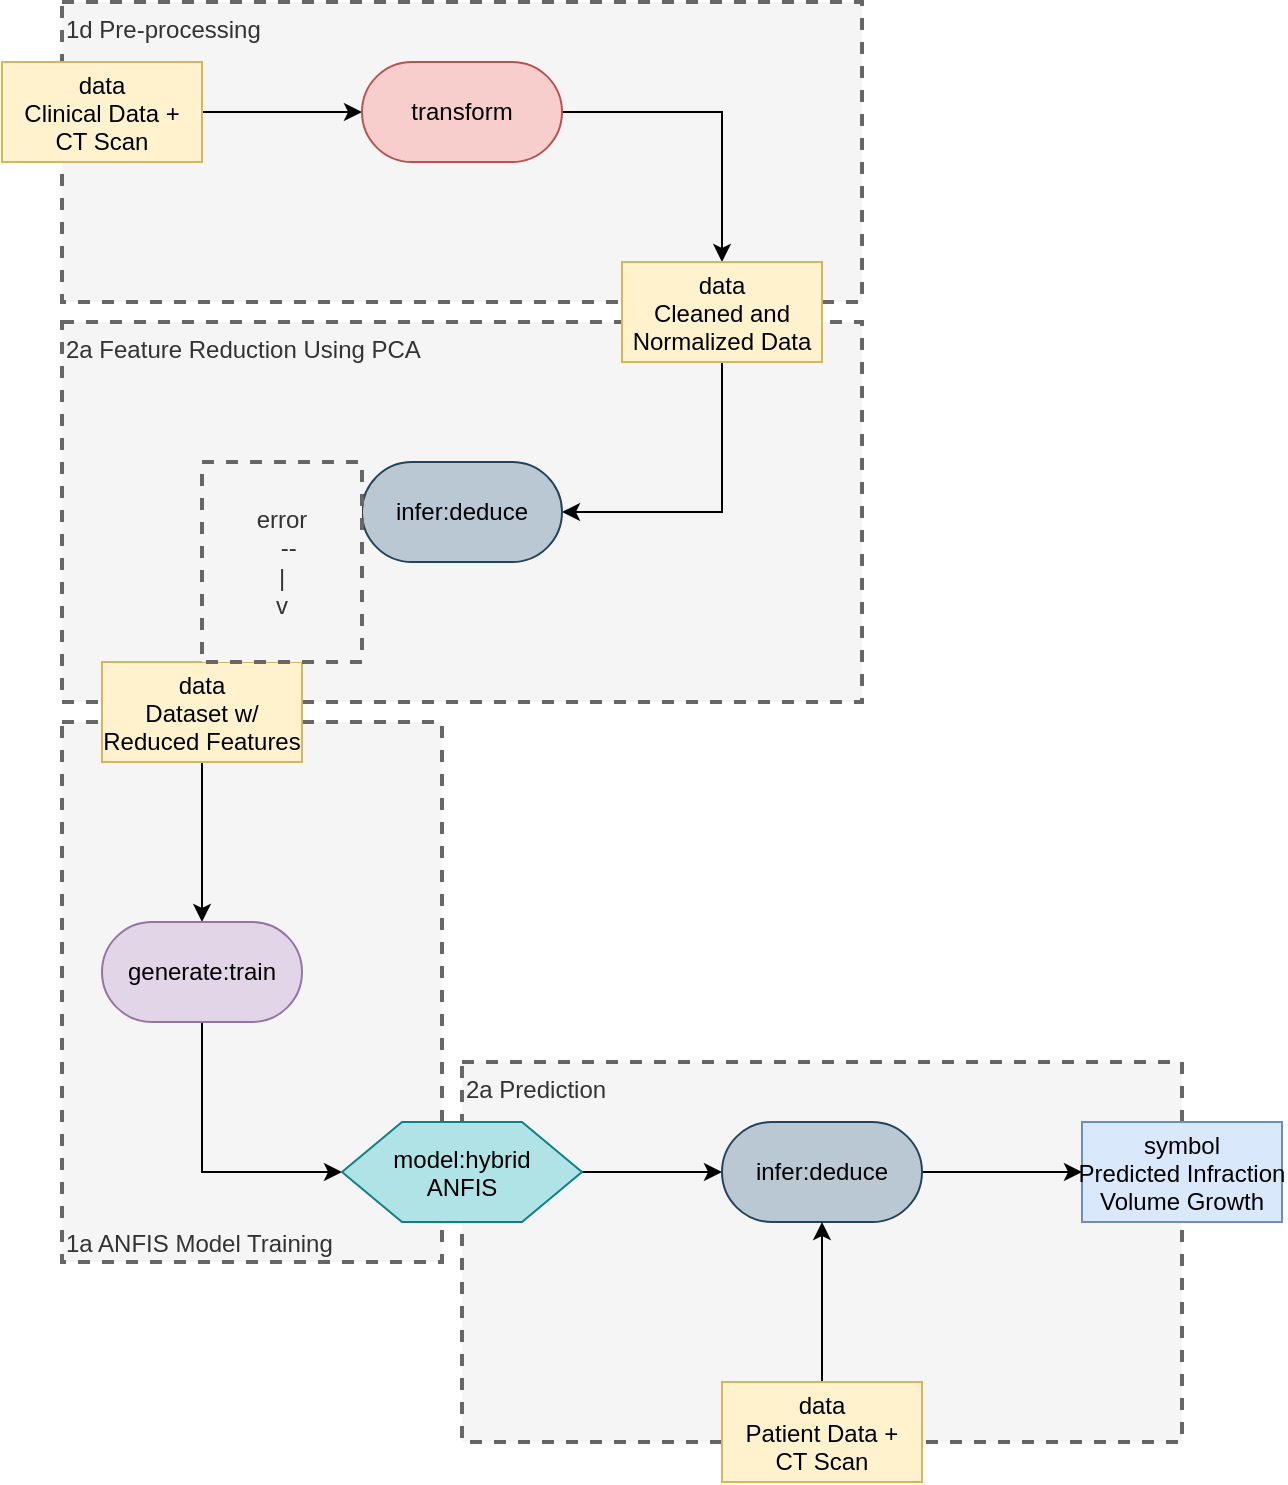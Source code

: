 <mxfile version="27.0.2" pages="2">
  <diagram name="Page-1" id="7meF5i3ERcGCWGk9cTKC">
    <mxGraphModel dx="1209" dy="725" grid="1" gridSize="10" guides="1" tooltips="1" connect="1" arrows="1" fold="1" page="1" pageScale="1" pageWidth="3300" pageHeight="4681" math="0" shadow="0">
      <root>
        <mxCell id="0" />
        <mxCell id="1" parent="0" />
        <mxCell id="yZvimFrY_nlzojKEufp5-29" value="2a Prediction" style="text;html=1;align=left;verticalAlign=top;whiteSpace=wrap;rounded=0;dashed=1;fillColor=#f5f5f5;fontColor=#333333;strokeColor=#666666;strokeWidth=2;" name="text" vertex="1" parent="1">
          <mxGeometry x="570" y="730" width="360" height="190" as="geometry" />
        </mxCell>
        <mxCell id="yZvimFrY_nlzojKEufp5-28" value="1a ANFIS Model Training" style="text;html=1;align=left;verticalAlign=bottom;whiteSpace=wrap;rounded=0;dashed=1;fillColor=#f5f5f5;fontColor=#333333;strokeColor=#666666;strokeWidth=2;" name="text" vertex="1" parent="1">
          <mxGeometry x="370" y="560" width="190" height="270" as="geometry" />
        </mxCell>
        <mxCell id="yZvimFrY_nlzojKEufp5-27" value="2a Feature Reduction Using PCA" style="text;html=1;align=left;verticalAlign=top;whiteSpace=wrap;rounded=0;dashed=1;fillColor=#f5f5f5;fontColor=#333333;strokeColor=#666666;strokeWidth=2;" name="text" vertex="1" parent="1">
          <mxGeometry x="370" y="360" width="400" height="190" as="geometry" />
        </mxCell>
        <mxCell id="yZvimFrY_nlzojKEufp5-26" value="1d Pre-processing" style="text;html=1;align=left;verticalAlign=top;whiteSpace=wrap;rounded=0;dashed=1;fillColor=#f5f5f5;fontColor=#333333;strokeColor=#666666;strokeWidth=2;" name="text" vertex="1" parent="1">
          <mxGeometry x="370" y="200" width="400" height="150" as="geometry" />
        </mxCell>
        <mxCell id="yZvimFrY_nlzojKEufp5-3" style="edgeStyle=orthogonalEdgeStyle;rounded=0;orthogonalLoop=1;jettySize=auto;html=1;exitX=1;exitY=0.5;exitDx=0;exitDy=0;entryX=0;entryY=0.5;entryDx=0;entryDy=0;" edge="1" parent="1" source="yZvimFrY_nlzojKEufp5-1" target="yZvimFrY_nlzojKEufp5-2">
          <mxGeometry relative="1" as="geometry" />
        </mxCell>
        <mxCell id="yZvimFrY_nlzojKEufp5-1" value="data&#xa;Clinical Data +&#xa;CT Scan" style="rectangle;fillColor=#fff2cc;strokeColor=#d6b656;" name="data" vertex="1" parent="1">
          <mxGeometry x="340" y="230" width="100" height="50" as="geometry" />
        </mxCell>
        <mxCell id="yZvimFrY_nlzojKEufp5-5" style="edgeStyle=orthogonalEdgeStyle;rounded=0;orthogonalLoop=1;jettySize=auto;html=1;exitX=1;exitY=0.5;exitDx=0;exitDy=0;entryX=0.5;entryY=0;entryDx=0;entryDy=0;" edge="1" parent="1" source="yZvimFrY_nlzojKEufp5-2" target="yZvimFrY_nlzojKEufp5-4">
          <mxGeometry relative="1" as="geometry" />
        </mxCell>
        <mxCell id="yZvimFrY_nlzojKEufp5-2" value="transform" style="rounded=1;whiteSpace=wrap;html=1;arcSize=50;fillColor=#f8cecc;strokeColor=#b85450;" name="transform" vertex="1" parent="1">
          <mxGeometry x="520" y="230" width="100" height="50" as="geometry" />
        </mxCell>
        <mxCell id="yZvimFrY_nlzojKEufp5-7" style="edgeStyle=orthogonalEdgeStyle;rounded=0;orthogonalLoop=1;jettySize=auto;html=1;exitX=0.5;exitY=1;exitDx=0;exitDy=0;entryX=1;entryY=0.5;entryDx=0;entryDy=0;" edge="1" parent="1" source="yZvimFrY_nlzojKEufp5-4" target="yZvimFrY_nlzojKEufp5-6">
          <mxGeometry relative="1" as="geometry" />
        </mxCell>
        <mxCell id="yZvimFrY_nlzojKEufp5-4" value="data&#xa;Cleaned and&#xa;Normalized Data" style="rectangle;fillColor=#fff2cc;strokeColor=#d6b656;" name="data" vertex="1" parent="1">
          <mxGeometry x="650" y="330" width="100" height="50" as="geometry" />
        </mxCell>
        <mxCell id="yZvimFrY_nlzojKEufp5-6" value="infer:deduce" style="rounded=1;whiteSpace=wrap;html=1;arcSize=50;fillColor=#bac8d3;strokeColor=#23445d;" name="infer:deduce" vertex="1" parent="1">
          <mxGeometry x="520" y="430" width="100" height="50" as="geometry" />
        </mxCell>
        <mxCell id="yZvimFrY_nlzojKEufp5-12" style="edgeStyle=orthogonalEdgeStyle;rounded=0;orthogonalLoop=1;jettySize=auto;html=1;exitX=0.5;exitY=1;exitDx=0;exitDy=0;entryX=0.5;entryY=0;entryDx=0;entryDy=0;" edge="1" parent="1" source="yZvimFrY_nlzojKEufp5-8" target="yZvimFrY_nlzojKEufp5-11">
          <mxGeometry relative="1" as="geometry" />
        </mxCell>
        <mxCell id="yZvimFrY_nlzojKEufp5-8" value="data&#xa;Dataset w/&#xa;Reduced Features" style="rectangle;fillColor=#fff2cc;strokeColor=#d6b656;" name="data" vertex="1" parent="1">
          <mxGeometry x="390" y="530" width="100" height="50" as="geometry" />
        </mxCell>
        <mxCell id="yZvimFrY_nlzojKEufp5-10" value="&lt;div&gt;error&lt;/div&gt;&lt;div&gt;&amp;nbsp; --&lt;/div&gt;&lt;div&gt;|&lt;/div&gt;&lt;div&gt;v&lt;/div&gt;" style="text;html=1;align=center;verticalAlign=middle;whiteSpace=wrap;rounded=0;dashed=1;fillColor=#f5f5f5;fontColor=#333333;strokeColor=#666666;strokeWidth=2;" name="text" vertex="1" parent="1">
          <mxGeometry x="440" y="430" width="80" height="100" as="geometry" />
        </mxCell>
        <mxCell id="yZvimFrY_nlzojKEufp5-14" style="edgeStyle=orthogonalEdgeStyle;rounded=0;orthogonalLoop=1;jettySize=auto;html=1;exitX=0.5;exitY=1;exitDx=0;exitDy=0;entryX=0;entryY=0.5;entryDx=0;entryDy=0;" edge="1" parent="1" source="yZvimFrY_nlzojKEufp5-11" target="yZvimFrY_nlzojKEufp5-13">
          <mxGeometry relative="1" as="geometry" />
        </mxCell>
        <mxCell id="yZvimFrY_nlzojKEufp5-11" value="generate:train" style="rounded=1;whiteSpace=wrap;html=1;arcSize=50;fillColor=#e1d5e7;strokeColor=#9673a6;" name="generate:train" vertex="1" parent="1">
          <mxGeometry x="390" y="660" width="100" height="50" as="geometry" />
        </mxCell>
        <mxCell id="yZvimFrY_nlzojKEufp5-16" style="edgeStyle=orthogonalEdgeStyle;rounded=0;orthogonalLoop=1;jettySize=auto;html=1;exitX=1;exitY=0.5;exitDx=0;exitDy=0;entryX=0;entryY=0.5;entryDx=0;entryDy=0;" edge="1" parent="1" source="yZvimFrY_nlzojKEufp5-13" target="yZvimFrY_nlzojKEufp5-15">
          <mxGeometry relative="1" as="geometry" />
        </mxCell>
        <mxCell id="yZvimFrY_nlzojKEufp5-13" value="model:hybrid&#xa;ANFIS" style="shape=hexagon;perimeter=hexagonPerimeter2;fillColor=#b0e3e6;strokeColor=#0e8088;" name="model" vertex="1" parent="1">
          <mxGeometry x="510" y="760" width="120" height="50" as="geometry" />
        </mxCell>
        <mxCell id="yZvimFrY_nlzojKEufp5-25" style="edgeStyle=orthogonalEdgeStyle;rounded=0;orthogonalLoop=1;jettySize=auto;html=1;exitX=1;exitY=0.5;exitDx=0;exitDy=0;entryX=0;entryY=0.5;entryDx=0;entryDy=0;" edge="1" parent="1" source="yZvimFrY_nlzojKEufp5-15" target="yZvimFrY_nlzojKEufp5-24">
          <mxGeometry relative="1" as="geometry" />
        </mxCell>
        <mxCell id="yZvimFrY_nlzojKEufp5-15" value="infer:deduce" style="rounded=1;whiteSpace=wrap;html=1;arcSize=50;fillColor=#bac8d3;strokeColor=#23445d;" name="infer:deduce" vertex="1" parent="1">
          <mxGeometry x="700" y="760" width="100" height="50" as="geometry" />
        </mxCell>
        <mxCell id="yZvimFrY_nlzojKEufp5-23" style="edgeStyle=orthogonalEdgeStyle;rounded=0;orthogonalLoop=1;jettySize=auto;html=1;" edge="1" parent="1" source="yZvimFrY_nlzojKEufp5-22" target="yZvimFrY_nlzojKEufp5-15">
          <mxGeometry relative="1" as="geometry" />
        </mxCell>
        <mxCell id="yZvimFrY_nlzojKEufp5-22" value="data&#xa;Patient Data +&#xa;CT Scan" style="rectangle;fillColor=#fff2cc;strokeColor=#d6b656;" name="data" vertex="1" parent="1">
          <mxGeometry x="700" y="890" width="100" height="50" as="geometry" />
        </mxCell>
        <mxCell id="yZvimFrY_nlzojKEufp5-24" value="symbol&#xa;Predicted Infraction&#xa;Volume Growth" style="rectangle;fillColor=#dae8fc;strokeColor=#6c8ebf;" name="symbol" vertex="1" parent="1">
          <mxGeometry x="880" y="760" width="100" height="50" as="geometry" />
        </mxCell>
      </root>
    </mxGraphModel>
  </diagram>
  <diagram id="JciDSEOArr12OlpYbz0-" name="Page-2">
    <mxGraphModel dx="1429" dy="856" grid="1" gridSize="10" guides="1" tooltips="1" connect="1" arrows="1" fold="1" page="1" pageScale="1" pageWidth="3300" pageHeight="4681" math="0" shadow="0">
      <root>
        <mxCell id="0" />
        <mxCell id="1" parent="0" />
        <mxCell id="czkTXJenvEceiynPg-R8-1" value="2a Prediction" style="text;html=1;align=left;verticalAlign=top;whiteSpace=wrap;rounded=0;dashed=1;fillColor=#f5f5f5;fontColor=#333333;strokeColor=#666666;strokeWidth=2;" name="text" vertex="1" parent="1">
          <mxGeometry x="570" y="730" width="360" height="190" as="geometry" />
        </mxCell>
        <mxCell id="czkTXJenvEceiynPg-R8-2" value="1a ANFIS Model Training" style="text;html=1;align=left;verticalAlign=bottom;whiteSpace=wrap;rounded=0;dashed=1;fillColor=#f5f5f5;fontColor=#333333;strokeColor=#666666;strokeWidth=2;" name="text" vertex="1" parent="1">
          <mxGeometry x="370" y="560" width="190" height="270" as="geometry" />
        </mxCell>
        <mxCell id="czkTXJenvEceiynPg-R8-3" value="2a Feature Reduction Using PCA" style="text;html=1;align=left;verticalAlign=top;whiteSpace=wrap;rounded=0;dashed=1;fillColor=#f5f5f5;fontColor=#333333;strokeColor=#666666;strokeWidth=2;" name="text" vertex="1" parent="1">
          <mxGeometry x="370" y="360" width="400" height="190" as="geometry" />
        </mxCell>
        <mxCell id="czkTXJenvEceiynPg-R8-4" value="1d Pre-processing" style="text;html=1;align=left;verticalAlign=top;whiteSpace=wrap;rounded=0;dashed=1;fillColor=#f5f5f5;fontColor=#333333;strokeColor=#666666;strokeWidth=2;" name="text" vertex="1" parent="1">
          <mxGeometry x="370" y="200" width="400" height="150" as="geometry" />
        </mxCell>
        <mxCell id="czkTXJenvEceiynPg-R8-5" style="edgeStyle=orthogonalEdgeStyle;rounded=0;orthogonalLoop=1;jettySize=auto;html=1;exitX=1;exitY=0.5;exitDx=0;exitDy=0;entryX=0;entryY=0.5;entryDx=0;entryDy=0;" edge="1" parent="1" source="czkTXJenvEceiynPg-R8-6" target="czkTXJenvEceiynPg-R8-8">
          <mxGeometry relative="1" as="geometry" />
        </mxCell>
        <mxCell id="czkTXJenvEceiynPg-R8-6" value="data&#xa;Clinical Data +&#xa;CT Scan" style="rectangle;fillColor=#fff2cc;strokeColor=#d6b656;" name="data" vertex="1" parent="1">
          <mxGeometry x="340" y="230" width="100" height="50" as="geometry" />
        </mxCell>
        <mxCell id="czkTXJenvEceiynPg-R8-7" style="edgeStyle=orthogonalEdgeStyle;rounded=0;orthogonalLoop=1;jettySize=auto;html=1;exitX=1;exitY=0.5;exitDx=0;exitDy=0;entryX=0.5;entryY=0;entryDx=0;entryDy=0;" edge="1" parent="1" source="czkTXJenvEceiynPg-R8-8" target="czkTXJenvEceiynPg-R8-10">
          <mxGeometry relative="1" as="geometry" />
        </mxCell>
        <mxCell id="czkTXJenvEceiynPg-R8-8" value="transform" style="rounded=1;whiteSpace=wrap;html=1;arcSize=50;fillColor=#f8cecc;strokeColor=#b85450;" name="transform" vertex="1" parent="1">
          <mxGeometry x="520" y="230" width="100" height="50" as="geometry" />
        </mxCell>
        <mxCell id="czkTXJenvEceiynPg-R8-25" style="edgeStyle=orthogonalEdgeStyle;rounded=0;orthogonalLoop=1;jettySize=auto;html=1;exitX=0.5;exitY=1;exitDx=0;exitDy=0;entryX=1;entryY=0.5;entryDx=0;entryDy=0;" edge="1" parent="1" source="czkTXJenvEceiynPg-R8-10" target="czkTXJenvEceiynPg-R8-24">
          <mxGeometry relative="1" as="geometry" />
        </mxCell>
        <mxCell id="czkTXJenvEceiynPg-R8-10" value="data&#xa;Cleaned and&#xa;Normalized Data" style="rectangle;fillColor=#fff2cc;strokeColor=#d6b656;" name="data" vertex="1" parent="1">
          <mxGeometry x="650" y="330" width="100" height="50" as="geometry" />
        </mxCell>
        <mxCell id="czkTXJenvEceiynPg-R8-12" style="edgeStyle=orthogonalEdgeStyle;rounded=0;orthogonalLoop=1;jettySize=auto;html=1;exitX=0.5;exitY=1;exitDx=0;exitDy=0;entryX=0.5;entryY=0;entryDx=0;entryDy=0;" edge="1" parent="1" source="czkTXJenvEceiynPg-R8-13" target="czkTXJenvEceiynPg-R8-16">
          <mxGeometry relative="1" as="geometry" />
        </mxCell>
        <mxCell id="czkTXJenvEceiynPg-R8-13" value="data&#xa;Dataset w/&#xa;Reduced Features" style="rectangle;fillColor=#fff2cc;strokeColor=#d6b656;" name="data" vertex="1" parent="1">
          <mxGeometry x="390" y="530" width="100" height="50" as="geometry" />
        </mxCell>
        <mxCell id="czkTXJenvEceiynPg-R8-15" style="edgeStyle=orthogonalEdgeStyle;rounded=0;orthogonalLoop=1;jettySize=auto;html=1;exitX=0.5;exitY=1;exitDx=0;exitDy=0;entryX=0;entryY=0.5;entryDx=0;entryDy=0;" edge="1" parent="1" source="czkTXJenvEceiynPg-R8-16" target="czkTXJenvEceiynPg-R8-18">
          <mxGeometry relative="1" as="geometry" />
        </mxCell>
        <mxCell id="czkTXJenvEceiynPg-R8-16" value="generate:train" style="rounded=1;whiteSpace=wrap;html=1;arcSize=50;fillColor=#e1d5e7;strokeColor=#9673a6;" name="generate:train" vertex="1" parent="1">
          <mxGeometry x="390" y="660" width="100" height="50" as="geometry" />
        </mxCell>
        <mxCell id="czkTXJenvEceiynPg-R8-17" style="edgeStyle=orthogonalEdgeStyle;rounded=0;orthogonalLoop=1;jettySize=auto;html=1;exitX=1;exitY=0.5;exitDx=0;exitDy=0;entryX=0;entryY=0.5;entryDx=0;entryDy=0;" edge="1" parent="1" source="czkTXJenvEceiynPg-R8-18" target="czkTXJenvEceiynPg-R8-20">
          <mxGeometry relative="1" as="geometry" />
        </mxCell>
        <mxCell id="czkTXJenvEceiynPg-R8-18" value="model:hybrid&#xa;ANFIS" style="shape=hexagon;perimeter=hexagonPerimeter2;fillColor=#b0e3e6;strokeColor=#0e8088;" name="model" vertex="1" parent="1">
          <mxGeometry x="510" y="760" width="120" height="50" as="geometry" />
        </mxCell>
        <mxCell id="czkTXJenvEceiynPg-R8-19" style="edgeStyle=orthogonalEdgeStyle;rounded=0;orthogonalLoop=1;jettySize=auto;html=1;exitX=1;exitY=0.5;exitDx=0;exitDy=0;entryX=0;entryY=0.5;entryDx=0;entryDy=0;" edge="1" parent="1" source="czkTXJenvEceiynPg-R8-20" target="czkTXJenvEceiynPg-R8-23">
          <mxGeometry relative="1" as="geometry" />
        </mxCell>
        <mxCell id="czkTXJenvEceiynPg-R8-20" value="infer:deduce" style="rounded=1;whiteSpace=wrap;html=1;arcSize=50;fillColor=#bac8d3;strokeColor=#23445d;" name="infer:deduce" vertex="1" parent="1">
          <mxGeometry x="700" y="760" width="100" height="50" as="geometry" />
        </mxCell>
        <mxCell id="czkTXJenvEceiynPg-R8-21" style="edgeStyle=orthogonalEdgeStyle;rounded=0;orthogonalLoop=1;jettySize=auto;html=1;" edge="1" parent="1" source="czkTXJenvEceiynPg-R8-22" target="czkTXJenvEceiynPg-R8-20">
          <mxGeometry relative="1" as="geometry" />
        </mxCell>
        <mxCell id="czkTXJenvEceiynPg-R8-22" value="data&#xa;Patient Data +&#xa;CT Scan" style="rectangle;fillColor=#fff2cc;strokeColor=#d6b656;" name="data" vertex="1" parent="1">
          <mxGeometry x="700" y="890" width="100" height="50" as="geometry" />
        </mxCell>
        <mxCell id="czkTXJenvEceiynPg-R8-23" value="symbol&#xa;Predicted Infraction&#xa;Volume Growth" style="rectangle;fillColor=#dae8fc;strokeColor=#6c8ebf;" name="symbol" vertex="1" parent="1">
          <mxGeometry x="880" y="760" width="100" height="50" as="geometry" />
        </mxCell>
        <mxCell id="czkTXJenvEceiynPg-R8-26" style="edgeStyle=orthogonalEdgeStyle;rounded=0;orthogonalLoop=1;jettySize=auto;html=1;exitX=0;exitY=0.5;exitDx=0;exitDy=0;entryX=0.5;entryY=0;entryDx=0;entryDy=0;" edge="1" parent="1" source="czkTXJenvEceiynPg-R8-24" target="czkTXJenvEceiynPg-R8-13">
          <mxGeometry relative="1" as="geometry" />
        </mxCell>
        <mxCell id="czkTXJenvEceiynPg-R8-24" value="transform" style="rounded=1;whiteSpace=wrap;html=1;arcSize=50;fillColor=#f8cecc;strokeColor=#b85450;" name="transform" vertex="1" parent="1">
          <mxGeometry x="520" y="430" width="100" height="50" as="geometry" />
        </mxCell>
        <mxCell id="czkTXJenvEceiynPg-R8-28" value="replaced infer:deduce with transform" style="text;html=1;align=center;verticalAlign=middle;whiteSpace=wrap;rounded=0;dashed=1;fillColor=#f5f5f5;fontColor=#333333;strokeColor=#666666;strokeWidth=2;" name="text" vertex="1" parent="1">
          <mxGeometry x="630" y="480" width="90" height="60" as="geometry" />
        </mxCell>
      </root>
    </mxGraphModel>
  </diagram>
</mxfile>
